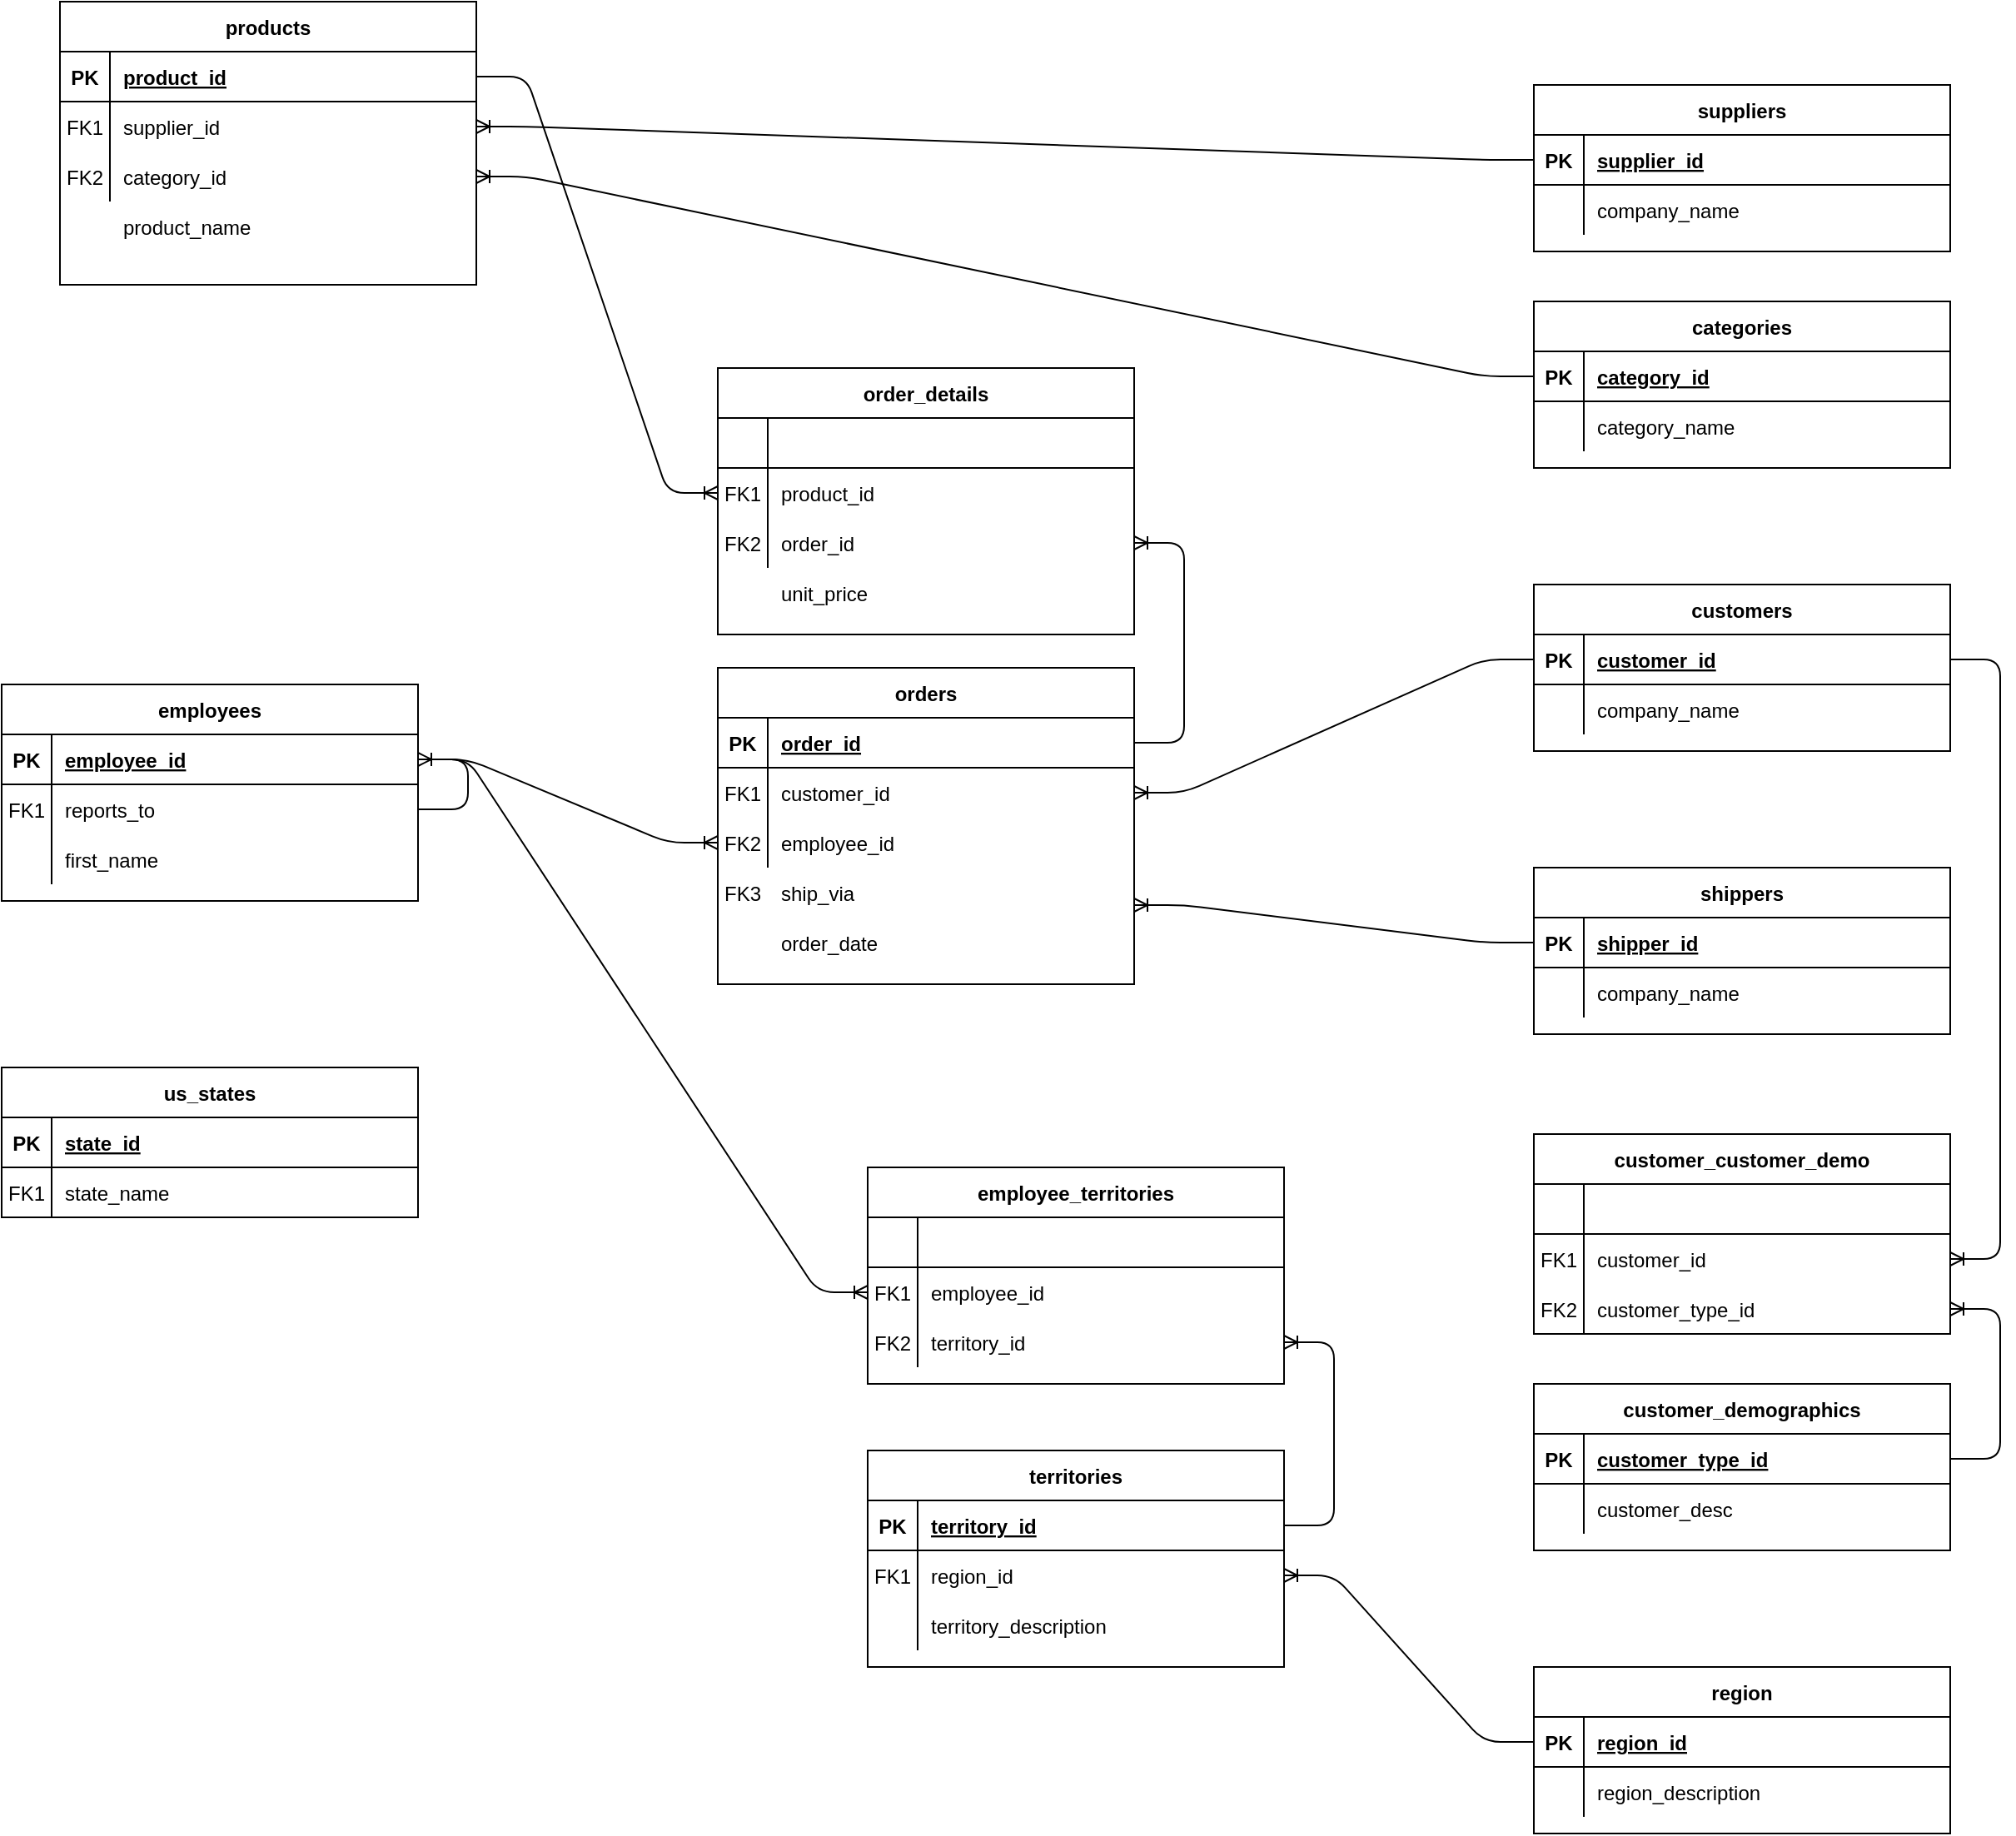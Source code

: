 <mxfile version="14.9.1" type="device"><diagram id="R2lEEEUBdFMjLlhIrx00" name="Page-1"><mxGraphModel dx="2676" dy="714" grid="1" gridSize="10" guides="1" tooltips="1" connect="1" arrows="1" fold="1" page="1" pageScale="1" pageWidth="850" pageHeight="1400" math="0" shadow="0" extFonts="Permanent Marker^https://fonts.googleapis.com/css?family=Permanent+Marker"><root><mxCell id="0"/><mxCell id="1" parent="0"/><mxCell id="C-vyLk0tnHw3VtMMgP7b-2" value="suppliers" style="shape=table;startSize=30;container=1;collapsible=1;childLayout=tableLayout;fixedRows=1;rowLines=0;fontStyle=1;align=center;resizeLast=1;" parent="1" vertex="1"><mxGeometry x="460" y="140" width="250" height="100" as="geometry"/></mxCell><mxCell id="C-vyLk0tnHw3VtMMgP7b-3" value="" style="shape=partialRectangle;collapsible=0;dropTarget=0;pointerEvents=0;fillColor=none;points=[[0,0.5],[1,0.5]];portConstraint=eastwest;top=0;left=0;right=0;bottom=1;" parent="C-vyLk0tnHw3VtMMgP7b-2" vertex="1"><mxGeometry y="30" width="250" height="30" as="geometry"/></mxCell><mxCell id="C-vyLk0tnHw3VtMMgP7b-4" value="PK" style="shape=partialRectangle;overflow=hidden;connectable=0;fillColor=none;top=0;left=0;bottom=0;right=0;fontStyle=1;" parent="C-vyLk0tnHw3VtMMgP7b-3" vertex="1"><mxGeometry width="30" height="30" as="geometry"/></mxCell><mxCell id="C-vyLk0tnHw3VtMMgP7b-5" value="supplier_id " style="shape=partialRectangle;overflow=hidden;connectable=0;fillColor=none;top=0;left=0;bottom=0;right=0;align=left;spacingLeft=6;fontStyle=5;" parent="C-vyLk0tnHw3VtMMgP7b-3" vertex="1"><mxGeometry x="30" width="220" height="30" as="geometry"/></mxCell><mxCell id="C-vyLk0tnHw3VtMMgP7b-6" value="" style="shape=partialRectangle;collapsible=0;dropTarget=0;pointerEvents=0;fillColor=none;points=[[0,0.5],[1,0.5]];portConstraint=eastwest;top=0;left=0;right=0;bottom=0;" parent="C-vyLk0tnHw3VtMMgP7b-2" vertex="1"><mxGeometry y="60" width="250" height="30" as="geometry"/></mxCell><mxCell id="C-vyLk0tnHw3VtMMgP7b-7" value="" style="shape=partialRectangle;overflow=hidden;connectable=0;fillColor=none;top=0;left=0;bottom=0;right=0;" parent="C-vyLk0tnHw3VtMMgP7b-6" vertex="1"><mxGeometry width="30" height="30" as="geometry"/></mxCell><mxCell id="C-vyLk0tnHw3VtMMgP7b-8" value="company_name" style="shape=partialRectangle;overflow=hidden;connectable=0;fillColor=none;top=0;left=0;bottom=0;right=0;align=left;spacingLeft=6;" parent="C-vyLk0tnHw3VtMMgP7b-6" vertex="1"><mxGeometry x="30" width="220" height="30" as="geometry"/></mxCell><mxCell id="C-vyLk0tnHw3VtMMgP7b-13" value="territories" style="shape=table;startSize=30;container=1;collapsible=1;childLayout=tableLayout;fixedRows=1;rowLines=0;fontStyle=1;align=center;resizeLast=1;" parent="1" vertex="1"><mxGeometry x="60" y="960" width="250" height="130" as="geometry"/></mxCell><mxCell id="C-vyLk0tnHw3VtMMgP7b-14" value="" style="shape=partialRectangle;collapsible=0;dropTarget=0;pointerEvents=0;fillColor=none;points=[[0,0.5],[1,0.5]];portConstraint=eastwest;top=0;left=0;right=0;bottom=1;" parent="C-vyLk0tnHw3VtMMgP7b-13" vertex="1"><mxGeometry y="30" width="250" height="30" as="geometry"/></mxCell><mxCell id="C-vyLk0tnHw3VtMMgP7b-15" value="PK" style="shape=partialRectangle;overflow=hidden;connectable=0;fillColor=none;top=0;left=0;bottom=0;right=0;fontStyle=1;" parent="C-vyLk0tnHw3VtMMgP7b-14" vertex="1"><mxGeometry width="30" height="30" as="geometry"/></mxCell><mxCell id="C-vyLk0tnHw3VtMMgP7b-16" value="territory_id " style="shape=partialRectangle;overflow=hidden;connectable=0;fillColor=none;top=0;left=0;bottom=0;right=0;align=left;spacingLeft=6;fontStyle=5;" parent="C-vyLk0tnHw3VtMMgP7b-14" vertex="1"><mxGeometry x="30" width="220" height="30" as="geometry"/></mxCell><mxCell id="C-vyLk0tnHw3VtMMgP7b-17" value="" style="shape=partialRectangle;collapsible=0;dropTarget=0;pointerEvents=0;fillColor=none;points=[[0,0.5],[1,0.5]];portConstraint=eastwest;top=0;left=0;right=0;bottom=0;" parent="C-vyLk0tnHw3VtMMgP7b-13" vertex="1"><mxGeometry y="60" width="250" height="30" as="geometry"/></mxCell><mxCell id="C-vyLk0tnHw3VtMMgP7b-18" value="FK1" style="shape=partialRectangle;overflow=hidden;connectable=0;fillColor=none;top=0;left=0;bottom=0;right=0;" parent="C-vyLk0tnHw3VtMMgP7b-17" vertex="1"><mxGeometry width="30" height="30" as="geometry"/></mxCell><mxCell id="C-vyLk0tnHw3VtMMgP7b-19" value="region_id" style="shape=partialRectangle;overflow=hidden;connectable=0;fillColor=none;top=0;left=0;bottom=0;right=0;align=left;spacingLeft=6;" parent="C-vyLk0tnHw3VtMMgP7b-17" vertex="1"><mxGeometry x="30" width="220" height="30" as="geometry"/></mxCell><mxCell id="C-vyLk0tnHw3VtMMgP7b-20" value="" style="shape=partialRectangle;collapsible=0;dropTarget=0;pointerEvents=0;fillColor=none;points=[[0,0.5],[1,0.5]];portConstraint=eastwest;top=0;left=0;right=0;bottom=0;" parent="C-vyLk0tnHw3VtMMgP7b-13" vertex="1"><mxGeometry y="90" width="250" height="30" as="geometry"/></mxCell><mxCell id="C-vyLk0tnHw3VtMMgP7b-21" value="" style="shape=partialRectangle;overflow=hidden;connectable=0;fillColor=none;top=0;left=0;bottom=0;right=0;" parent="C-vyLk0tnHw3VtMMgP7b-20" vertex="1"><mxGeometry width="30" height="30" as="geometry"/></mxCell><mxCell id="C-vyLk0tnHw3VtMMgP7b-22" value="territory_description" style="shape=partialRectangle;overflow=hidden;connectable=0;fillColor=none;top=0;left=0;bottom=0;right=0;align=left;spacingLeft=6;" parent="C-vyLk0tnHw3VtMMgP7b-20" vertex="1"><mxGeometry x="30" width="220" height="30" as="geometry"/></mxCell><mxCell id="0u672QZ9mN_47oC1XGkG-1" value="employees" style="shape=table;startSize=30;container=1;collapsible=1;childLayout=tableLayout;fixedRows=1;rowLines=0;fontStyle=1;align=center;resizeLast=1;" parent="1" vertex="1"><mxGeometry x="-460" y="500" width="250" height="130" as="geometry"/></mxCell><mxCell id="0u672QZ9mN_47oC1XGkG-2" value="" style="shape=partialRectangle;collapsible=0;dropTarget=0;pointerEvents=0;fillColor=none;points=[[0,0.5],[1,0.5]];portConstraint=eastwest;top=0;left=0;right=0;bottom=1;" parent="0u672QZ9mN_47oC1XGkG-1" vertex="1"><mxGeometry y="30" width="250" height="30" as="geometry"/></mxCell><mxCell id="0u672QZ9mN_47oC1XGkG-3" value="PK" style="shape=partialRectangle;overflow=hidden;connectable=0;fillColor=none;top=0;left=0;bottom=0;right=0;fontStyle=1;" parent="0u672QZ9mN_47oC1XGkG-2" vertex="1"><mxGeometry width="30" height="30" as="geometry"/></mxCell><mxCell id="0u672QZ9mN_47oC1XGkG-4" value="employee_id " style="shape=partialRectangle;overflow=hidden;connectable=0;fillColor=none;top=0;left=0;bottom=0;right=0;align=left;spacingLeft=6;fontStyle=5;" parent="0u672QZ9mN_47oC1XGkG-2" vertex="1"><mxGeometry x="30" width="220" height="30" as="geometry"/></mxCell><mxCell id="0u672QZ9mN_47oC1XGkG-5" value="" style="shape=partialRectangle;collapsible=0;dropTarget=0;pointerEvents=0;fillColor=none;points=[[0,0.5],[1,0.5]];portConstraint=eastwest;top=0;left=0;right=0;bottom=0;" parent="0u672QZ9mN_47oC1XGkG-1" vertex="1"><mxGeometry y="60" width="250" height="30" as="geometry"/></mxCell><mxCell id="0u672QZ9mN_47oC1XGkG-6" value="FK1" style="shape=partialRectangle;overflow=hidden;connectable=0;fillColor=none;top=0;left=0;bottom=0;right=0;" parent="0u672QZ9mN_47oC1XGkG-5" vertex="1"><mxGeometry width="30" height="30" as="geometry"/></mxCell><mxCell id="0u672QZ9mN_47oC1XGkG-7" value="reports_to" style="shape=partialRectangle;overflow=hidden;connectable=0;fillColor=none;top=0;left=0;bottom=0;right=0;align=left;spacingLeft=6;" parent="0u672QZ9mN_47oC1XGkG-5" vertex="1"><mxGeometry x="30" width="220" height="30" as="geometry"/></mxCell><mxCell id="0u672QZ9mN_47oC1XGkG-8" value="" style="shape=partialRectangle;collapsible=0;dropTarget=0;pointerEvents=0;fillColor=none;points=[[0,0.5],[1,0.5]];portConstraint=eastwest;top=0;left=0;right=0;bottom=0;" parent="0u672QZ9mN_47oC1XGkG-1" vertex="1"><mxGeometry y="90" width="250" height="30" as="geometry"/></mxCell><mxCell id="0u672QZ9mN_47oC1XGkG-9" value="" style="shape=partialRectangle;overflow=hidden;connectable=0;fillColor=none;top=0;left=0;bottom=0;right=0;" parent="0u672QZ9mN_47oC1XGkG-8" vertex="1"><mxGeometry width="30" height="30" as="geometry"/></mxCell><mxCell id="0u672QZ9mN_47oC1XGkG-10" value="first_name" style="shape=partialRectangle;overflow=hidden;connectable=0;fillColor=none;top=0;left=0;bottom=0;right=0;align=left;spacingLeft=6;" parent="0u672QZ9mN_47oC1XGkG-8" vertex="1"><mxGeometry x="30" width="220" height="30" as="geometry"/></mxCell><mxCell id="0bn7ZrVZRSDtxsBYb5DU-21" value="" style="edgeStyle=entityRelationEdgeStyle;fontSize=12;html=1;endArrow=ERoneToMany;exitX=1;exitY=0.5;exitDx=0;exitDy=0;entryX=1;entryY=0.5;entryDx=0;entryDy=0;" parent="0u672QZ9mN_47oC1XGkG-1" source="0u672QZ9mN_47oC1XGkG-5" target="0u672QZ9mN_47oC1XGkG-2" edge="1"><mxGeometry width="100" height="100" relative="1" as="geometry"><mxPoint x="290" y="90" as="sourcePoint"/><mxPoint x="290" y="50" as="targetPoint"/></mxGeometry></mxCell><mxCell id="0u672QZ9mN_47oC1XGkG-11" value="employee_territories" style="shape=table;startSize=30;container=1;collapsible=1;childLayout=tableLayout;fixedRows=1;rowLines=0;fontStyle=1;align=center;resizeLast=1;" parent="1" vertex="1"><mxGeometry x="60" y="790" width="250" height="130" as="geometry"/></mxCell><mxCell id="0u672QZ9mN_47oC1XGkG-12" value="" style="shape=partialRectangle;collapsible=0;dropTarget=0;pointerEvents=0;fillColor=none;points=[[0,0.5],[1,0.5]];portConstraint=eastwest;top=0;left=0;right=0;bottom=1;" parent="0u672QZ9mN_47oC1XGkG-11" vertex="1"><mxGeometry y="30" width="250" height="30" as="geometry"/></mxCell><mxCell id="0u672QZ9mN_47oC1XGkG-13" value="" style="shape=partialRectangle;overflow=hidden;connectable=0;fillColor=none;top=0;left=0;bottom=0;right=0;fontStyle=1;" parent="0u672QZ9mN_47oC1XGkG-12" vertex="1"><mxGeometry width="30" height="30" as="geometry"/></mxCell><mxCell id="0u672QZ9mN_47oC1XGkG-14" value="" style="shape=partialRectangle;overflow=hidden;connectable=0;fillColor=none;top=0;left=0;bottom=0;right=0;align=left;spacingLeft=6;fontStyle=5;" parent="0u672QZ9mN_47oC1XGkG-12" vertex="1"><mxGeometry x="30" width="220" height="30" as="geometry"/></mxCell><mxCell id="0u672QZ9mN_47oC1XGkG-15" value="" style="shape=partialRectangle;collapsible=0;dropTarget=0;pointerEvents=0;fillColor=none;points=[[0,0.5],[1,0.5]];portConstraint=eastwest;top=0;left=0;right=0;bottom=0;" parent="0u672QZ9mN_47oC1XGkG-11" vertex="1"><mxGeometry y="60" width="250" height="30" as="geometry"/></mxCell><mxCell id="0u672QZ9mN_47oC1XGkG-16" value="FK1" style="shape=partialRectangle;overflow=hidden;connectable=0;fillColor=none;top=0;left=0;bottom=0;right=0;" parent="0u672QZ9mN_47oC1XGkG-15" vertex="1"><mxGeometry width="30" height="30" as="geometry"/></mxCell><mxCell id="0u672QZ9mN_47oC1XGkG-17" value="employee_id" style="shape=partialRectangle;overflow=hidden;connectable=0;fillColor=none;top=0;left=0;bottom=0;right=0;align=left;spacingLeft=6;" parent="0u672QZ9mN_47oC1XGkG-15" vertex="1"><mxGeometry x="30" width="220" height="30" as="geometry"/></mxCell><mxCell id="0u672QZ9mN_47oC1XGkG-18" value="" style="shape=partialRectangle;collapsible=0;dropTarget=0;pointerEvents=0;fillColor=none;points=[[0,0.5],[1,0.5]];portConstraint=eastwest;top=0;left=0;right=0;bottom=0;" parent="0u672QZ9mN_47oC1XGkG-11" vertex="1"><mxGeometry y="90" width="250" height="30" as="geometry"/></mxCell><mxCell id="0u672QZ9mN_47oC1XGkG-19" value="FK2" style="shape=partialRectangle;overflow=hidden;connectable=0;fillColor=none;top=0;left=0;bottom=0;right=0;" parent="0u672QZ9mN_47oC1XGkG-18" vertex="1"><mxGeometry width="30" height="30" as="geometry"/></mxCell><mxCell id="0u672QZ9mN_47oC1XGkG-20" value="territory_id" style="shape=partialRectangle;overflow=hidden;connectable=0;fillColor=none;top=0;left=0;bottom=0;right=0;align=left;spacingLeft=6;" parent="0u672QZ9mN_47oC1XGkG-18" vertex="1"><mxGeometry x="30" width="220" height="30" as="geometry"/></mxCell><mxCell id="0u672QZ9mN_47oC1XGkG-21" value="customers" style="shape=table;startSize=30;container=1;collapsible=1;childLayout=tableLayout;fixedRows=1;rowLines=0;fontStyle=1;align=center;resizeLast=1;" parent="1" vertex="1"><mxGeometry x="460" y="440" width="250" height="100" as="geometry"/></mxCell><mxCell id="0u672QZ9mN_47oC1XGkG-22" value="" style="shape=partialRectangle;collapsible=0;dropTarget=0;pointerEvents=0;fillColor=none;points=[[0,0.5],[1,0.5]];portConstraint=eastwest;top=0;left=0;right=0;bottom=1;" parent="0u672QZ9mN_47oC1XGkG-21" vertex="1"><mxGeometry y="30" width="250" height="30" as="geometry"/></mxCell><mxCell id="0u672QZ9mN_47oC1XGkG-23" value="PK" style="shape=partialRectangle;overflow=hidden;connectable=0;fillColor=none;top=0;left=0;bottom=0;right=0;fontStyle=1;" parent="0u672QZ9mN_47oC1XGkG-22" vertex="1"><mxGeometry width="30" height="30" as="geometry"/></mxCell><mxCell id="0u672QZ9mN_47oC1XGkG-24" value="customer_id " style="shape=partialRectangle;overflow=hidden;connectable=0;fillColor=none;top=0;left=0;bottom=0;right=0;align=left;spacingLeft=6;fontStyle=5;" parent="0u672QZ9mN_47oC1XGkG-22" vertex="1"><mxGeometry x="30" width="220" height="30" as="geometry"/></mxCell><mxCell id="0u672QZ9mN_47oC1XGkG-25" value="" style="shape=partialRectangle;collapsible=0;dropTarget=0;pointerEvents=0;fillColor=none;points=[[0,0.5],[1,0.5]];portConstraint=eastwest;top=0;left=0;right=0;bottom=0;" parent="0u672QZ9mN_47oC1XGkG-21" vertex="1"><mxGeometry y="60" width="250" height="30" as="geometry"/></mxCell><mxCell id="0u672QZ9mN_47oC1XGkG-26" value="" style="shape=partialRectangle;overflow=hidden;connectable=0;fillColor=none;top=0;left=0;bottom=0;right=0;" parent="0u672QZ9mN_47oC1XGkG-25" vertex="1"><mxGeometry width="30" height="30" as="geometry"/></mxCell><mxCell id="0u672QZ9mN_47oC1XGkG-27" value="company_name" style="shape=partialRectangle;overflow=hidden;connectable=0;fillColor=none;top=0;left=0;bottom=0;right=0;align=left;spacingLeft=6;" parent="0u672QZ9mN_47oC1XGkG-25" vertex="1"><mxGeometry x="30" width="220" height="30" as="geometry"/></mxCell><mxCell id="0u672QZ9mN_47oC1XGkG-31" value="categories" style="shape=table;startSize=30;container=1;collapsible=1;childLayout=tableLayout;fixedRows=1;rowLines=0;fontStyle=1;align=center;resizeLast=1;" parent="1" vertex="1"><mxGeometry x="460" y="270" width="250" height="100" as="geometry"/></mxCell><mxCell id="0u672QZ9mN_47oC1XGkG-32" value="" style="shape=partialRectangle;collapsible=0;dropTarget=0;pointerEvents=0;fillColor=none;points=[[0,0.5],[1,0.5]];portConstraint=eastwest;top=0;left=0;right=0;bottom=1;" parent="0u672QZ9mN_47oC1XGkG-31" vertex="1"><mxGeometry y="30" width="250" height="30" as="geometry"/></mxCell><mxCell id="0u672QZ9mN_47oC1XGkG-33" value="PK" style="shape=partialRectangle;overflow=hidden;connectable=0;fillColor=none;top=0;left=0;bottom=0;right=0;fontStyle=1;" parent="0u672QZ9mN_47oC1XGkG-32" vertex="1"><mxGeometry width="30" height="30" as="geometry"/></mxCell><mxCell id="0u672QZ9mN_47oC1XGkG-34" value="category_id " style="shape=partialRectangle;overflow=hidden;connectable=0;fillColor=none;top=0;left=0;bottom=0;right=0;align=left;spacingLeft=6;fontStyle=5;" parent="0u672QZ9mN_47oC1XGkG-32" vertex="1"><mxGeometry x="30" width="220" height="30" as="geometry"/></mxCell><mxCell id="0u672QZ9mN_47oC1XGkG-35" value="" style="shape=partialRectangle;collapsible=0;dropTarget=0;pointerEvents=0;fillColor=none;points=[[0,0.5],[1,0.5]];portConstraint=eastwest;top=0;left=0;right=0;bottom=0;" parent="0u672QZ9mN_47oC1XGkG-31" vertex="1"><mxGeometry y="60" width="250" height="30" as="geometry"/></mxCell><mxCell id="0u672QZ9mN_47oC1XGkG-36" value="" style="shape=partialRectangle;overflow=hidden;connectable=0;fillColor=none;top=0;left=0;bottom=0;right=0;" parent="0u672QZ9mN_47oC1XGkG-35" vertex="1"><mxGeometry width="30" height="30" as="geometry"/></mxCell><mxCell id="0u672QZ9mN_47oC1XGkG-37" value="category_name" style="shape=partialRectangle;overflow=hidden;connectable=0;fillColor=none;top=0;left=0;bottom=0;right=0;align=left;spacingLeft=6;" parent="0u672QZ9mN_47oC1XGkG-35" vertex="1"><mxGeometry x="30" width="220" height="30" as="geometry"/></mxCell><mxCell id="0u672QZ9mN_47oC1XGkG-77" value="region" style="shape=table;startSize=30;container=1;collapsible=1;childLayout=tableLayout;fixedRows=1;rowLines=0;fontStyle=1;align=center;resizeLast=1;" parent="1" vertex="1"><mxGeometry x="460" y="1090" width="250" height="100" as="geometry"/></mxCell><mxCell id="0u672QZ9mN_47oC1XGkG-78" value="" style="shape=partialRectangle;collapsible=0;dropTarget=0;pointerEvents=0;fillColor=none;points=[[0,0.5],[1,0.5]];portConstraint=eastwest;top=0;left=0;right=0;bottom=1;" parent="0u672QZ9mN_47oC1XGkG-77" vertex="1"><mxGeometry y="30" width="250" height="30" as="geometry"/></mxCell><mxCell id="0u672QZ9mN_47oC1XGkG-79" value="PK" style="shape=partialRectangle;overflow=hidden;connectable=0;fillColor=none;top=0;left=0;bottom=0;right=0;fontStyle=1;" parent="0u672QZ9mN_47oC1XGkG-78" vertex="1"><mxGeometry width="30" height="30" as="geometry"/></mxCell><mxCell id="0u672QZ9mN_47oC1XGkG-80" value="region_id " style="shape=partialRectangle;overflow=hidden;connectable=0;fillColor=none;top=0;left=0;bottom=0;right=0;align=left;spacingLeft=6;fontStyle=5;" parent="0u672QZ9mN_47oC1XGkG-78" vertex="1"><mxGeometry x="30" width="220" height="30" as="geometry"/></mxCell><mxCell id="0u672QZ9mN_47oC1XGkG-81" value="" style="shape=partialRectangle;collapsible=0;dropTarget=0;pointerEvents=0;fillColor=none;points=[[0,0.5],[1,0.5]];portConstraint=eastwest;top=0;left=0;right=0;bottom=0;" parent="0u672QZ9mN_47oC1XGkG-77" vertex="1"><mxGeometry y="60" width="250" height="30" as="geometry"/></mxCell><mxCell id="0u672QZ9mN_47oC1XGkG-82" value="" style="shape=partialRectangle;overflow=hidden;connectable=0;fillColor=none;top=0;left=0;bottom=0;right=0;" parent="0u672QZ9mN_47oC1XGkG-81" vertex="1"><mxGeometry width="30" height="30" as="geometry"/></mxCell><mxCell id="0u672QZ9mN_47oC1XGkG-83" value="region_description" style="shape=partialRectangle;overflow=hidden;connectable=0;fillColor=none;top=0;left=0;bottom=0;right=0;align=left;spacingLeft=6;" parent="0u672QZ9mN_47oC1XGkG-81" vertex="1"><mxGeometry x="30" width="220" height="30" as="geometry"/></mxCell><mxCell id="0u672QZ9mN_47oC1XGkG-87" value="shippers" style="shape=table;startSize=30;container=1;collapsible=1;childLayout=tableLayout;fixedRows=1;rowLines=0;fontStyle=1;align=center;resizeLast=1;" parent="1" vertex="1"><mxGeometry x="460" y="610" width="250" height="100" as="geometry"/></mxCell><mxCell id="0u672QZ9mN_47oC1XGkG-88" value="" style="shape=partialRectangle;collapsible=0;dropTarget=0;pointerEvents=0;fillColor=none;points=[[0,0.5],[1,0.5]];portConstraint=eastwest;top=0;left=0;right=0;bottom=1;" parent="0u672QZ9mN_47oC1XGkG-87" vertex="1"><mxGeometry y="30" width="250" height="30" as="geometry"/></mxCell><mxCell id="0u672QZ9mN_47oC1XGkG-89" value="PK" style="shape=partialRectangle;overflow=hidden;connectable=0;fillColor=none;top=0;left=0;bottom=0;right=0;fontStyle=1;" parent="0u672QZ9mN_47oC1XGkG-88" vertex="1"><mxGeometry width="30" height="30" as="geometry"/></mxCell><mxCell id="0u672QZ9mN_47oC1XGkG-90" value="shipper_id " style="shape=partialRectangle;overflow=hidden;connectable=0;fillColor=none;top=0;left=0;bottom=0;right=0;align=left;spacingLeft=6;fontStyle=5;" parent="0u672QZ9mN_47oC1XGkG-88" vertex="1"><mxGeometry x="30" width="220" height="30" as="geometry"/></mxCell><mxCell id="0u672QZ9mN_47oC1XGkG-91" value="" style="shape=partialRectangle;collapsible=0;dropTarget=0;pointerEvents=0;fillColor=none;points=[[0,0.5],[1,0.5]];portConstraint=eastwest;top=0;left=0;right=0;bottom=0;" parent="0u672QZ9mN_47oC1XGkG-87" vertex="1"><mxGeometry y="60" width="250" height="30" as="geometry"/></mxCell><mxCell id="0u672QZ9mN_47oC1XGkG-92" value="" style="shape=partialRectangle;overflow=hidden;connectable=0;fillColor=none;top=0;left=0;bottom=0;right=0;" parent="0u672QZ9mN_47oC1XGkG-91" vertex="1"><mxGeometry width="30" height="30" as="geometry"/></mxCell><mxCell id="0u672QZ9mN_47oC1XGkG-93" value="company_name" style="shape=partialRectangle;overflow=hidden;connectable=0;fillColor=none;top=0;left=0;bottom=0;right=0;align=left;spacingLeft=6;" parent="0u672QZ9mN_47oC1XGkG-91" vertex="1"><mxGeometry x="30" width="220" height="30" as="geometry"/></mxCell><mxCell id="0u672QZ9mN_47oC1XGkG-97" value="" style="edgeStyle=entityRelationEdgeStyle;fontSize=12;html=1;endArrow=ERoneToMany;entryX=1;entryY=0.5;entryDx=0;entryDy=0;exitX=0;exitY=0.5;exitDx=0;exitDy=0;" parent="1" source="0u672QZ9mN_47oC1XGkG-32" target="0u672QZ9mN_47oC1XGkG-58" edge="1"><mxGeometry width="100" height="100" relative="1" as="geometry"><mxPoint x="290" y="560" as="sourcePoint"/><mxPoint x="390" y="460" as="targetPoint"/></mxGeometry></mxCell><mxCell id="0u672QZ9mN_47oC1XGkG-98" value="" style="edgeStyle=entityRelationEdgeStyle;fontSize=12;html=1;endArrow=ERoneToMany;entryX=1;entryY=0.5;entryDx=0;entryDy=0;exitX=0;exitY=0.5;exitDx=0;exitDy=0;" parent="1" source="C-vyLk0tnHw3VtMMgP7b-3" target="0u672QZ9mN_47oC1XGkG-55" edge="1"><mxGeometry width="100" height="100" relative="1" as="geometry"><mxPoint x="380" y="190" as="sourcePoint"/><mxPoint x="320" y="320" as="targetPoint"/></mxGeometry></mxCell><mxCell id="0u672QZ9mN_47oC1XGkG-99" value="" style="edgeStyle=entityRelationEdgeStyle;fontSize=12;html=1;endArrow=ERoneToMany;entryX=1;entryY=0.5;entryDx=0;entryDy=0;exitX=0;exitY=0.5;exitDx=0;exitDy=0;" parent="1" source="0u672QZ9mN_47oC1XGkG-22" target="0u672QZ9mN_47oC1XGkG-65" edge="1"><mxGeometry width="100" height="100" relative="1" as="geometry"><mxPoint x="395" y="390" as="sourcePoint"/><mxPoint x="205" y="520" as="targetPoint"/></mxGeometry></mxCell><mxCell id="0u672QZ9mN_47oC1XGkG-101" value="" style="edgeStyle=entityRelationEdgeStyle;fontSize=12;html=1;endArrow=ERoneToMany;entryX=1;entryY=0.5;entryDx=0;entryDy=0;exitX=0;exitY=0.5;exitDx=0;exitDy=0;" parent="1" source="0u672QZ9mN_47oC1XGkG-78" target="C-vyLk0tnHw3VtMMgP7b-17" edge="1"><mxGeometry width="100" height="100" relative="1" as="geometry"><mxPoint x="470" y="860" as="sourcePoint"/><mxPoint x="280" y="990" as="targetPoint"/></mxGeometry></mxCell><mxCell id="0u672QZ9mN_47oC1XGkG-102" value="" style="edgeStyle=entityRelationEdgeStyle;fontSize=12;html=1;endArrow=ERoneToMany;exitX=0;exitY=0.5;exitDx=0;exitDy=0;entryX=1;entryY=0.75;entryDx=0;entryDy=0;" parent="1" source="0u672QZ9mN_47oC1XGkG-88" target="0u672QZ9mN_47oC1XGkG-61" edge="1"><mxGeometry width="100" height="100" relative="1" as="geometry"><mxPoint x="550" y="690" as="sourcePoint"/><mxPoint x="330" y="460" as="targetPoint"/></mxGeometry></mxCell><mxCell id="0bn7ZrVZRSDtxsBYb5DU-3" value="" style="edgeStyle=entityRelationEdgeStyle;fontSize=12;html=1;endArrow=ERoneToMany;exitX=1;exitY=0.5;exitDx=0;exitDy=0;entryX=0;entryY=0.5;entryDx=0;entryDy=0;" parent="1" source="0u672QZ9mN_47oC1XGkG-2" target="0u672QZ9mN_47oC1XGkG-68" edge="1"><mxGeometry width="100" height="100" relative="1" as="geometry"><mxPoint x="-120" y="542.5" as="sourcePoint"/><mxPoint x="-420" y="320" as="targetPoint"/></mxGeometry></mxCell><mxCell id="0bn7ZrVZRSDtxsBYb5DU-4" value="" style="edgeStyle=entityRelationEdgeStyle;fontSize=12;html=1;endArrow=ERoneToMany;exitX=1;exitY=0.5;exitDx=0;exitDy=0;entryX=0;entryY=0.5;entryDx=0;entryDy=0;" parent="1" source="0u672QZ9mN_47oC1XGkG-2" target="0u672QZ9mN_47oC1XGkG-15" edge="1"><mxGeometry width="100" height="100" relative="1" as="geometry"><mxPoint x="-110" y="902.5" as="sourcePoint"/><mxPoint x="-410" y="680" as="targetPoint"/></mxGeometry></mxCell><mxCell id="0bn7ZrVZRSDtxsBYb5DU-5" value="" style="edgeStyle=entityRelationEdgeStyle;fontSize=12;html=1;endArrow=ERoneToMany;exitX=1;exitY=0.5;exitDx=0;exitDy=0;entryX=1;entryY=0.5;entryDx=0;entryDy=0;" parent="1" source="C-vyLk0tnHw3VtMMgP7b-14" target="0u672QZ9mN_47oC1XGkG-18" edge="1"><mxGeometry width="100" height="100" relative="1" as="geometry"><mxPoint x="-30" y="1072.5" as="sourcePoint"/><mxPoint x="-330" y="850" as="targetPoint"/></mxGeometry></mxCell><mxCell id="0bn7ZrVZRSDtxsBYb5DU-8" value="" style="edgeStyle=entityRelationEdgeStyle;fontSize=12;html=1;endArrow=ERoneToMany;entryX=0;entryY=0.5;entryDx=0;entryDy=0;exitX=1;exitY=0.5;exitDx=0;exitDy=0;" parent="1" source="0u672QZ9mN_47oC1XGkG-52" target="0u672QZ9mN_47oC1XGkG-45" edge="1"><mxGeometry width="100" height="100" relative="1" as="geometry"><mxPoint x="-110" y="380" as="sourcePoint"/><mxPoint x="-410" y="260" as="targetPoint"/></mxGeometry></mxCell><mxCell id="0bn7ZrVZRSDtxsBYb5DU-10" value="" style="edgeStyle=entityRelationEdgeStyle;fontSize=12;html=1;endArrow=ERoneToMany;entryX=1;entryY=0.5;entryDx=0;entryDy=0;exitX=1;exitY=0.5;exitDx=0;exitDy=0;" parent="1" source="0u672QZ9mN_47oC1XGkG-62" target="0u672QZ9mN_47oC1XGkG-48" edge="1"><mxGeometry width="100" height="100" relative="1" as="geometry"><mxPoint x="270" y="470" as="sourcePoint"/><mxPoint x="395" y="560" as="targetPoint"/></mxGeometry></mxCell><mxCell id="0bn7ZrVZRSDtxsBYb5DU-26" value="" style="group" parent="1" vertex="1" connectable="0"><mxGeometry x="-425" y="90" width="250" height="170" as="geometry"/></mxCell><mxCell id="0u672QZ9mN_47oC1XGkG-51" value="products" style="shape=table;startSize=30;container=1;collapsible=1;childLayout=tableLayout;fixedRows=1;rowLines=0;fontStyle=1;align=center;resizeLast=1;" parent="0bn7ZrVZRSDtxsBYb5DU-26" vertex="1"><mxGeometry width="250" height="170" as="geometry"/></mxCell><mxCell id="0u672QZ9mN_47oC1XGkG-52" value="" style="shape=partialRectangle;collapsible=0;dropTarget=0;pointerEvents=0;fillColor=none;points=[[0,0.5],[1,0.5]];portConstraint=eastwest;top=0;left=0;right=0;bottom=1;" parent="0u672QZ9mN_47oC1XGkG-51" vertex="1"><mxGeometry y="30" width="250" height="30" as="geometry"/></mxCell><mxCell id="0u672QZ9mN_47oC1XGkG-53" value="PK" style="shape=partialRectangle;overflow=hidden;connectable=0;fillColor=none;top=0;left=0;bottom=0;right=0;fontStyle=1;" parent="0u672QZ9mN_47oC1XGkG-52" vertex="1"><mxGeometry width="30" height="30" as="geometry"/></mxCell><mxCell id="0u672QZ9mN_47oC1XGkG-54" value="product_id " style="shape=partialRectangle;overflow=hidden;connectable=0;fillColor=none;top=0;left=0;bottom=0;right=0;align=left;spacingLeft=6;fontStyle=5;" parent="0u672QZ9mN_47oC1XGkG-52" vertex="1"><mxGeometry x="30" width="220" height="30" as="geometry"/></mxCell><mxCell id="0u672QZ9mN_47oC1XGkG-55" value="" style="shape=partialRectangle;collapsible=0;dropTarget=0;pointerEvents=0;fillColor=none;points=[[0,0.5],[1,0.5]];portConstraint=eastwest;top=0;left=0;right=0;bottom=0;" parent="0u672QZ9mN_47oC1XGkG-51" vertex="1"><mxGeometry y="60" width="250" height="30" as="geometry"/></mxCell><mxCell id="0u672QZ9mN_47oC1XGkG-56" value="FK1" style="shape=partialRectangle;overflow=hidden;connectable=0;fillColor=none;top=0;left=0;bottom=0;right=0;" parent="0u672QZ9mN_47oC1XGkG-55" vertex="1"><mxGeometry width="30" height="30" as="geometry"/></mxCell><mxCell id="0u672QZ9mN_47oC1XGkG-57" value="supplier_id" style="shape=partialRectangle;overflow=hidden;connectable=0;fillColor=none;top=0;left=0;bottom=0;right=0;align=left;spacingLeft=6;" parent="0u672QZ9mN_47oC1XGkG-55" vertex="1"><mxGeometry x="30" width="220" height="30" as="geometry"/></mxCell><mxCell id="0u672QZ9mN_47oC1XGkG-58" value="" style="shape=partialRectangle;collapsible=0;dropTarget=0;pointerEvents=0;fillColor=none;points=[[0,0.5],[1,0.5]];portConstraint=eastwest;top=0;left=0;right=0;bottom=0;" parent="0u672QZ9mN_47oC1XGkG-51" vertex="1"><mxGeometry y="90" width="250" height="30" as="geometry"/></mxCell><mxCell id="0u672QZ9mN_47oC1XGkG-59" value="FK2" style="shape=partialRectangle;overflow=hidden;connectable=0;fillColor=none;top=0;left=0;bottom=0;right=0;" parent="0u672QZ9mN_47oC1XGkG-58" vertex="1"><mxGeometry width="30" height="30" as="geometry"/></mxCell><mxCell id="0u672QZ9mN_47oC1XGkG-60" value="category_id" style="shape=partialRectangle;overflow=hidden;connectable=0;fillColor=none;top=0;left=0;bottom=0;right=0;align=left;spacingLeft=6;" parent="0u672QZ9mN_47oC1XGkG-58" vertex="1"><mxGeometry x="30" width="220" height="30" as="geometry"/></mxCell><mxCell id="0bn7ZrVZRSDtxsBYb5DU-23" value="" style="shape=partialRectangle;collapsible=0;dropTarget=0;pointerEvents=0;fillColor=none;points=[[0,0.5],[1,0.5]];portConstraint=eastwest;top=0;left=0;right=0;bottom=0;" parent="0bn7ZrVZRSDtxsBYb5DU-26" vertex="1"><mxGeometry y="120" width="250" height="30" as="geometry"/></mxCell><mxCell id="0bn7ZrVZRSDtxsBYb5DU-24" value="" style="shape=partialRectangle;overflow=hidden;connectable=0;fillColor=none;top=0;left=0;bottom=0;right=0;" parent="0bn7ZrVZRSDtxsBYb5DU-23" vertex="1"><mxGeometry width="30" height="30" as="geometry"/></mxCell><mxCell id="0bn7ZrVZRSDtxsBYb5DU-25" value="product_name" style="shape=partialRectangle;overflow=hidden;connectable=0;fillColor=none;top=0;left=0;bottom=0;right=0;align=left;spacingLeft=6;" parent="0bn7ZrVZRSDtxsBYb5DU-23" vertex="1"><mxGeometry x="30" width="220" height="30" as="geometry"/></mxCell><mxCell id="0bn7ZrVZRSDtxsBYb5DU-29" value="" style="group" parent="1" vertex="1" connectable="0"><mxGeometry x="-30" y="490" width="250" height="190" as="geometry"/></mxCell><mxCell id="0u672QZ9mN_47oC1XGkG-76" value="" style="group" parent="0bn7ZrVZRSDtxsBYb5DU-29" vertex="1" connectable="0"><mxGeometry width="250" height="190" as="geometry"/></mxCell><mxCell id="0u672QZ9mN_47oC1XGkG-61" value="orders" style="shape=table;startSize=30;container=1;collapsible=1;childLayout=tableLayout;fixedRows=1;rowLines=0;fontStyle=1;align=center;resizeLast=1;" parent="0u672QZ9mN_47oC1XGkG-76" vertex="1"><mxGeometry width="250" height="190" as="geometry"/></mxCell><mxCell id="0u672QZ9mN_47oC1XGkG-62" value="" style="shape=partialRectangle;collapsible=0;dropTarget=0;pointerEvents=0;fillColor=none;points=[[0,0.5],[1,0.5]];portConstraint=eastwest;top=0;left=0;right=0;bottom=1;" parent="0u672QZ9mN_47oC1XGkG-61" vertex="1"><mxGeometry y="30" width="250" height="30" as="geometry"/></mxCell><mxCell id="0u672QZ9mN_47oC1XGkG-63" value="PK" style="shape=partialRectangle;overflow=hidden;connectable=0;fillColor=none;top=0;left=0;bottom=0;right=0;fontStyle=1;" parent="0u672QZ9mN_47oC1XGkG-62" vertex="1"><mxGeometry width="30" height="30" as="geometry"/></mxCell><mxCell id="0u672QZ9mN_47oC1XGkG-64" value="order_id " style="shape=partialRectangle;overflow=hidden;connectable=0;fillColor=none;top=0;left=0;bottom=0;right=0;align=left;spacingLeft=6;fontStyle=5;" parent="0u672QZ9mN_47oC1XGkG-62" vertex="1"><mxGeometry x="30" width="220" height="30" as="geometry"/></mxCell><mxCell id="0u672QZ9mN_47oC1XGkG-65" value="" style="shape=partialRectangle;collapsible=0;dropTarget=0;pointerEvents=0;fillColor=none;points=[[0,0.5],[1,0.5]];portConstraint=eastwest;top=0;left=0;right=0;bottom=0;" parent="0u672QZ9mN_47oC1XGkG-61" vertex="1"><mxGeometry y="60" width="250" height="30" as="geometry"/></mxCell><mxCell id="0u672QZ9mN_47oC1XGkG-66" value="FK1" style="shape=partialRectangle;overflow=hidden;connectable=0;fillColor=none;top=0;left=0;bottom=0;right=0;" parent="0u672QZ9mN_47oC1XGkG-65" vertex="1"><mxGeometry width="30" height="30" as="geometry"/></mxCell><mxCell id="0u672QZ9mN_47oC1XGkG-67" value="customer_id" style="shape=partialRectangle;overflow=hidden;connectable=0;fillColor=none;top=0;left=0;bottom=0;right=0;align=left;spacingLeft=6;" parent="0u672QZ9mN_47oC1XGkG-65" vertex="1"><mxGeometry x="30" width="220" height="30" as="geometry"/></mxCell><mxCell id="0u672QZ9mN_47oC1XGkG-68" value="" style="shape=partialRectangle;collapsible=0;dropTarget=0;pointerEvents=0;fillColor=none;points=[[0,0.5],[1,0.5]];portConstraint=eastwest;top=0;left=0;right=0;bottom=0;" parent="0u672QZ9mN_47oC1XGkG-61" vertex="1"><mxGeometry y="90" width="250" height="30" as="geometry"/></mxCell><mxCell id="0u672QZ9mN_47oC1XGkG-69" value="FK2" style="shape=partialRectangle;overflow=hidden;connectable=0;fillColor=none;top=0;left=0;bottom=0;right=0;" parent="0u672QZ9mN_47oC1XGkG-68" vertex="1"><mxGeometry width="30" height="30" as="geometry"/></mxCell><mxCell id="0u672QZ9mN_47oC1XGkG-70" value="employee_id" style="shape=partialRectangle;overflow=hidden;connectable=0;fillColor=none;top=0;left=0;bottom=0;right=0;align=left;spacingLeft=6;" parent="0u672QZ9mN_47oC1XGkG-68" vertex="1"><mxGeometry x="30" width="220" height="30" as="geometry"/></mxCell><mxCell id="0u672QZ9mN_47oC1XGkG-74" value="FK3" style="shape=partialRectangle;overflow=hidden;connectable=0;fillColor=none;top=0;left=0;bottom=0;right=0;" parent="0u672QZ9mN_47oC1XGkG-76" vertex="1"><mxGeometry y="120" width="30" height="30" as="geometry"/></mxCell><mxCell id="0u672QZ9mN_47oC1XGkG-75" value="ship_via" style="shape=partialRectangle;overflow=hidden;connectable=0;fillColor=none;top=0;left=0;bottom=0;right=0;align=left;spacingLeft=6;" parent="0u672QZ9mN_47oC1XGkG-76" vertex="1"><mxGeometry x="30" y="120" width="210" height="30" as="geometry"/></mxCell><mxCell id="0bn7ZrVZRSDtxsBYb5DU-28" value="order_date" style="shape=partialRectangle;overflow=hidden;connectable=0;fillColor=none;top=0;left=0;bottom=0;right=0;align=left;spacingLeft=6;" parent="0bn7ZrVZRSDtxsBYb5DU-29" vertex="1"><mxGeometry x="30" y="150" width="210" height="30" as="geometry"/></mxCell><mxCell id="0bn7ZrVZRSDtxsBYb5DU-31" value="" style="group" parent="1" vertex="1" connectable="0"><mxGeometry x="-30" y="310" width="250" height="160" as="geometry"/></mxCell><mxCell id="0u672QZ9mN_47oC1XGkG-41" value="order_details" style="shape=table;startSize=30;container=1;collapsible=1;childLayout=tableLayout;fixedRows=1;rowLines=0;fontStyle=1;align=center;resizeLast=1;" parent="0bn7ZrVZRSDtxsBYb5DU-31" vertex="1"><mxGeometry width="250" height="160" as="geometry"/></mxCell><mxCell id="0u672QZ9mN_47oC1XGkG-42" value="" style="shape=partialRectangle;collapsible=0;dropTarget=0;pointerEvents=0;fillColor=none;points=[[0,0.5],[1,0.5]];portConstraint=eastwest;top=0;left=0;right=0;bottom=1;" parent="0u672QZ9mN_47oC1XGkG-41" vertex="1"><mxGeometry y="30" width="250" height="30" as="geometry"/></mxCell><mxCell id="0u672QZ9mN_47oC1XGkG-43" value="" style="shape=partialRectangle;overflow=hidden;connectable=0;fillColor=none;top=0;left=0;bottom=0;right=0;fontStyle=1;" parent="0u672QZ9mN_47oC1XGkG-42" vertex="1"><mxGeometry width="30" height="30" as="geometry"/></mxCell><mxCell id="0u672QZ9mN_47oC1XGkG-44" value="" style="shape=partialRectangle;overflow=hidden;connectable=0;fillColor=none;top=0;left=0;bottom=0;right=0;align=left;spacingLeft=6;fontStyle=5;" parent="0u672QZ9mN_47oC1XGkG-42" vertex="1"><mxGeometry x="30" width="220" height="30" as="geometry"/></mxCell><mxCell id="0u672QZ9mN_47oC1XGkG-45" value="" style="shape=partialRectangle;collapsible=0;dropTarget=0;pointerEvents=0;fillColor=none;points=[[0,0.5],[1,0.5]];portConstraint=eastwest;top=0;left=0;right=0;bottom=0;" parent="0u672QZ9mN_47oC1XGkG-41" vertex="1"><mxGeometry y="60" width="250" height="30" as="geometry"/></mxCell><mxCell id="0u672QZ9mN_47oC1XGkG-46" value="FK1" style="shape=partialRectangle;overflow=hidden;connectable=0;fillColor=none;top=0;left=0;bottom=0;right=0;" parent="0u672QZ9mN_47oC1XGkG-45" vertex="1"><mxGeometry width="30" height="30" as="geometry"/></mxCell><mxCell id="0u672QZ9mN_47oC1XGkG-47" value="product_id" style="shape=partialRectangle;overflow=hidden;connectable=0;fillColor=none;top=0;left=0;bottom=0;right=0;align=left;spacingLeft=6;" parent="0u672QZ9mN_47oC1XGkG-45" vertex="1"><mxGeometry x="30" width="220" height="30" as="geometry"/></mxCell><mxCell id="0u672QZ9mN_47oC1XGkG-48" value="" style="shape=partialRectangle;collapsible=0;dropTarget=0;pointerEvents=0;fillColor=none;points=[[0,0.5],[1,0.5]];portConstraint=eastwest;top=0;left=0;right=0;bottom=0;" parent="0u672QZ9mN_47oC1XGkG-41" vertex="1"><mxGeometry y="90" width="250" height="30" as="geometry"/></mxCell><mxCell id="0u672QZ9mN_47oC1XGkG-49" value="FK2" style="shape=partialRectangle;overflow=hidden;connectable=0;fillColor=none;top=0;left=0;bottom=0;right=0;" parent="0u672QZ9mN_47oC1XGkG-48" vertex="1"><mxGeometry width="30" height="30" as="geometry"/></mxCell><mxCell id="0u672QZ9mN_47oC1XGkG-50" value="order_id" style="shape=partialRectangle;overflow=hidden;connectable=0;fillColor=none;top=0;left=0;bottom=0;right=0;align=left;spacingLeft=6;" parent="0u672QZ9mN_47oC1XGkG-48" vertex="1"><mxGeometry x="30" width="220" height="30" as="geometry"/></mxCell><mxCell id="0bn7ZrVZRSDtxsBYb5DU-30" value="unit_price" style="shape=partialRectangle;overflow=hidden;connectable=0;fillColor=none;top=0;left=0;bottom=0;right=0;align=left;spacingLeft=6;" parent="0bn7ZrVZRSDtxsBYb5DU-31" vertex="1"><mxGeometry x="30" y="120" width="220" height="30" as="geometry"/></mxCell><mxCell id="-L_Dw6YqYi7RYUbybvHc-1" value="" style="group" vertex="1" connectable="0" parent="1"><mxGeometry x="460" y="770" width="250" height="120" as="geometry"/></mxCell><mxCell id="-L_Dw6YqYi7RYUbybvHc-2" value="customer_customer_demo" style="shape=table;startSize=30;container=1;collapsible=1;childLayout=tableLayout;fixedRows=1;rowLines=0;fontStyle=1;align=center;resizeLast=1;" vertex="1" parent="-L_Dw6YqYi7RYUbybvHc-1"><mxGeometry width="250" height="120.0" as="geometry"/></mxCell><mxCell id="-L_Dw6YqYi7RYUbybvHc-3" value="" style="shape=partialRectangle;collapsible=0;dropTarget=0;pointerEvents=0;fillColor=none;points=[[0,0.5],[1,0.5]];portConstraint=eastwest;top=0;left=0;right=0;bottom=1;" vertex="1" parent="-L_Dw6YqYi7RYUbybvHc-2"><mxGeometry y="30" width="250" height="30" as="geometry"/></mxCell><mxCell id="-L_Dw6YqYi7RYUbybvHc-4" value="" style="shape=partialRectangle;overflow=hidden;connectable=0;fillColor=none;top=0;left=0;bottom=0;right=0;fontStyle=1;" vertex="1" parent="-L_Dw6YqYi7RYUbybvHc-3"><mxGeometry width="30" height="30" as="geometry"/></mxCell><mxCell id="-L_Dw6YqYi7RYUbybvHc-5" value="" style="shape=partialRectangle;overflow=hidden;connectable=0;fillColor=none;top=0;left=0;bottom=0;right=0;align=left;spacingLeft=6;fontStyle=5;" vertex="1" parent="-L_Dw6YqYi7RYUbybvHc-3"><mxGeometry x="30" width="220" height="30" as="geometry"/></mxCell><mxCell id="-L_Dw6YqYi7RYUbybvHc-6" value="" style="shape=partialRectangle;collapsible=0;dropTarget=0;pointerEvents=0;fillColor=none;points=[[0,0.5],[1,0.5]];portConstraint=eastwest;top=0;left=0;right=0;bottom=0;" vertex="1" parent="-L_Dw6YqYi7RYUbybvHc-2"><mxGeometry y="60" width="250" height="30" as="geometry"/></mxCell><mxCell id="-L_Dw6YqYi7RYUbybvHc-7" value="FK1" style="shape=partialRectangle;overflow=hidden;connectable=0;fillColor=none;top=0;left=0;bottom=0;right=0;" vertex="1" parent="-L_Dw6YqYi7RYUbybvHc-6"><mxGeometry width="30" height="30" as="geometry"/></mxCell><mxCell id="-L_Dw6YqYi7RYUbybvHc-8" value="customer_id" style="shape=partialRectangle;overflow=hidden;connectable=0;fillColor=none;top=0;left=0;bottom=0;right=0;align=left;spacingLeft=6;" vertex="1" parent="-L_Dw6YqYi7RYUbybvHc-6"><mxGeometry x="30" width="220" height="30" as="geometry"/></mxCell><mxCell id="-L_Dw6YqYi7RYUbybvHc-9" value="" style="shape=partialRectangle;collapsible=0;dropTarget=0;pointerEvents=0;fillColor=none;points=[[0,0.5],[1,0.5]];portConstraint=eastwest;top=0;left=0;right=0;bottom=0;" vertex="1" parent="-L_Dw6YqYi7RYUbybvHc-2"><mxGeometry y="90" width="250" height="30" as="geometry"/></mxCell><mxCell id="-L_Dw6YqYi7RYUbybvHc-10" value="FK2" style="shape=partialRectangle;overflow=hidden;connectable=0;fillColor=none;top=0;left=0;bottom=0;right=0;" vertex="1" parent="-L_Dw6YqYi7RYUbybvHc-9"><mxGeometry width="30" height="30" as="geometry"/></mxCell><mxCell id="-L_Dw6YqYi7RYUbybvHc-11" value="customer_type_id" style="shape=partialRectangle;overflow=hidden;connectable=0;fillColor=none;top=0;left=0;bottom=0;right=0;align=left;spacingLeft=6;" vertex="1" parent="-L_Dw6YqYi7RYUbybvHc-9"><mxGeometry x="30" width="220" height="30" as="geometry"/></mxCell><mxCell id="-L_Dw6YqYi7RYUbybvHc-15" value="" style="group" vertex="1" connectable="0" parent="1"><mxGeometry x="460" y="920" width="250" height="170" as="geometry"/></mxCell><mxCell id="-L_Dw6YqYi7RYUbybvHc-16" value="customer_demographics" style="shape=table;startSize=30;container=1;collapsible=1;childLayout=tableLayout;fixedRows=1;rowLines=0;fontStyle=1;align=center;resizeLast=1;" vertex="1" parent="-L_Dw6YqYi7RYUbybvHc-15"><mxGeometry width="250" height="100" as="geometry"/></mxCell><mxCell id="-L_Dw6YqYi7RYUbybvHc-17" value="" style="shape=partialRectangle;collapsible=0;dropTarget=0;pointerEvents=0;fillColor=none;points=[[0,0.5],[1,0.5]];portConstraint=eastwest;top=0;left=0;right=0;bottom=1;" vertex="1" parent="-L_Dw6YqYi7RYUbybvHc-16"><mxGeometry y="30" width="250" height="30" as="geometry"/></mxCell><mxCell id="-L_Dw6YqYi7RYUbybvHc-18" value="PK" style="shape=partialRectangle;overflow=hidden;connectable=0;fillColor=none;top=0;left=0;bottom=0;right=0;fontStyle=1;" vertex="1" parent="-L_Dw6YqYi7RYUbybvHc-17"><mxGeometry width="30" height="30" as="geometry"/></mxCell><mxCell id="-L_Dw6YqYi7RYUbybvHc-19" value="customer_type_id " style="shape=partialRectangle;overflow=hidden;connectable=0;fillColor=none;top=0;left=0;bottom=0;right=0;align=left;spacingLeft=6;fontStyle=5;" vertex="1" parent="-L_Dw6YqYi7RYUbybvHc-17"><mxGeometry x="30" width="220" height="30" as="geometry"/></mxCell><mxCell id="-L_Dw6YqYi7RYUbybvHc-20" value="" style="shape=partialRectangle;collapsible=0;dropTarget=0;pointerEvents=0;fillColor=none;points=[[0,0.5],[1,0.5]];portConstraint=eastwest;top=0;left=0;right=0;bottom=0;" vertex="1" parent="-L_Dw6YqYi7RYUbybvHc-16"><mxGeometry y="60" width="250" height="30" as="geometry"/></mxCell><mxCell id="-L_Dw6YqYi7RYUbybvHc-21" value="" style="shape=partialRectangle;overflow=hidden;connectable=0;fillColor=none;top=0;left=0;bottom=0;right=0;" vertex="1" parent="-L_Dw6YqYi7RYUbybvHc-20"><mxGeometry width="30" height="30" as="geometry"/></mxCell><mxCell id="-L_Dw6YqYi7RYUbybvHc-22" value="customer_desc" style="shape=partialRectangle;overflow=hidden;connectable=0;fillColor=none;top=0;left=0;bottom=0;right=0;align=left;spacingLeft=6;" vertex="1" parent="-L_Dw6YqYi7RYUbybvHc-20"><mxGeometry x="30" width="220" height="30" as="geometry"/></mxCell><mxCell id="-L_Dw6YqYi7RYUbybvHc-26" value="" style="shape=partialRectangle;collapsible=0;dropTarget=0;pointerEvents=0;fillColor=none;points=[[0,0.5],[1,0.5]];portConstraint=eastwest;top=0;left=0;right=0;bottom=0;" vertex="1" parent="-L_Dw6YqYi7RYUbybvHc-15"><mxGeometry y="120" width="250" height="30" as="geometry"/></mxCell><mxCell id="-L_Dw6YqYi7RYUbybvHc-27" value="" style="shape=partialRectangle;overflow=hidden;connectable=0;fillColor=none;top=0;left=0;bottom=0;right=0;" vertex="1" parent="-L_Dw6YqYi7RYUbybvHc-26"><mxGeometry width="30" height="30" as="geometry"/></mxCell><mxCell id="-L_Dw6YqYi7RYUbybvHc-30" value="" style="edgeStyle=entityRelationEdgeStyle;fontSize=12;html=1;endArrow=ERoneToMany;entryX=1;entryY=0.5;entryDx=0;entryDy=0;exitX=1;exitY=0.5;exitDx=0;exitDy=0;" edge="1" parent="1" source="-L_Dw6YqYi7RYUbybvHc-17" target="-L_Dw6YqYi7RYUbybvHc-9"><mxGeometry width="100" height="100" relative="1" as="geometry"><mxPoint x="500" y="990" as="sourcePoint"/><mxPoint x="280" y="890" as="targetPoint"/></mxGeometry></mxCell><mxCell id="-L_Dw6YqYi7RYUbybvHc-31" value="" style="edgeStyle=entityRelationEdgeStyle;fontSize=12;html=1;endArrow=ERoneToMany;entryX=1;entryY=0.5;entryDx=0;entryDy=0;exitX=1;exitY=0.5;exitDx=0;exitDy=0;" edge="1" parent="1" source="0u672QZ9mN_47oC1XGkG-22" target="-L_Dw6YqYi7RYUbybvHc-6"><mxGeometry width="100" height="100" relative="1" as="geometry"><mxPoint x="490" y="800" as="sourcePoint"/><mxPoint x="270" y="700" as="targetPoint"/></mxGeometry></mxCell><mxCell id="-L_Dw6YqYi7RYUbybvHc-32" value="" style="group" vertex="1" connectable="0" parent="1"><mxGeometry x="-460" y="730" width="250" height="120" as="geometry"/></mxCell><mxCell id="-L_Dw6YqYi7RYUbybvHc-33" value="us_states" style="shape=table;startSize=30;container=1;collapsible=1;childLayout=tableLayout;fixedRows=1;rowLines=0;fontStyle=1;align=center;resizeLast=1;" vertex="1" parent="-L_Dw6YqYi7RYUbybvHc-32"><mxGeometry width="250" height="90.0" as="geometry"/></mxCell><mxCell id="-L_Dw6YqYi7RYUbybvHc-34" value="" style="shape=partialRectangle;collapsible=0;dropTarget=0;pointerEvents=0;fillColor=none;points=[[0,0.5],[1,0.5]];portConstraint=eastwest;top=0;left=0;right=0;bottom=1;" vertex="1" parent="-L_Dw6YqYi7RYUbybvHc-33"><mxGeometry y="30" width="250" height="30" as="geometry"/></mxCell><mxCell id="-L_Dw6YqYi7RYUbybvHc-35" value="PK" style="shape=partialRectangle;overflow=hidden;connectable=0;fillColor=none;top=0;left=0;bottom=0;right=0;fontStyle=1;" vertex="1" parent="-L_Dw6YqYi7RYUbybvHc-34"><mxGeometry width="30" height="30" as="geometry"/></mxCell><mxCell id="-L_Dw6YqYi7RYUbybvHc-36" value="state_id" style="shape=partialRectangle;overflow=hidden;connectable=0;fillColor=none;top=0;left=0;bottom=0;right=0;align=left;spacingLeft=6;fontStyle=5;" vertex="1" parent="-L_Dw6YqYi7RYUbybvHc-34"><mxGeometry x="30" width="220" height="30" as="geometry"/></mxCell><mxCell id="-L_Dw6YqYi7RYUbybvHc-37" value="" style="shape=partialRectangle;collapsible=0;dropTarget=0;pointerEvents=0;fillColor=none;points=[[0,0.5],[1,0.5]];portConstraint=eastwest;top=0;left=0;right=0;bottom=0;" vertex="1" parent="-L_Dw6YqYi7RYUbybvHc-33"><mxGeometry y="60" width="250" height="30" as="geometry"/></mxCell><mxCell id="-L_Dw6YqYi7RYUbybvHc-38" value="FK1" style="shape=partialRectangle;overflow=hidden;connectable=0;fillColor=none;top=0;left=0;bottom=0;right=0;" vertex="1" parent="-L_Dw6YqYi7RYUbybvHc-37"><mxGeometry width="30" height="30" as="geometry"/></mxCell><mxCell id="-L_Dw6YqYi7RYUbybvHc-39" value="state_name" style="shape=partialRectangle;overflow=hidden;connectable=0;fillColor=none;top=0;left=0;bottom=0;right=0;align=left;spacingLeft=6;" vertex="1" parent="-L_Dw6YqYi7RYUbybvHc-37"><mxGeometry x="30" width="220" height="30" as="geometry"/></mxCell></root></mxGraphModel></diagram></mxfile>